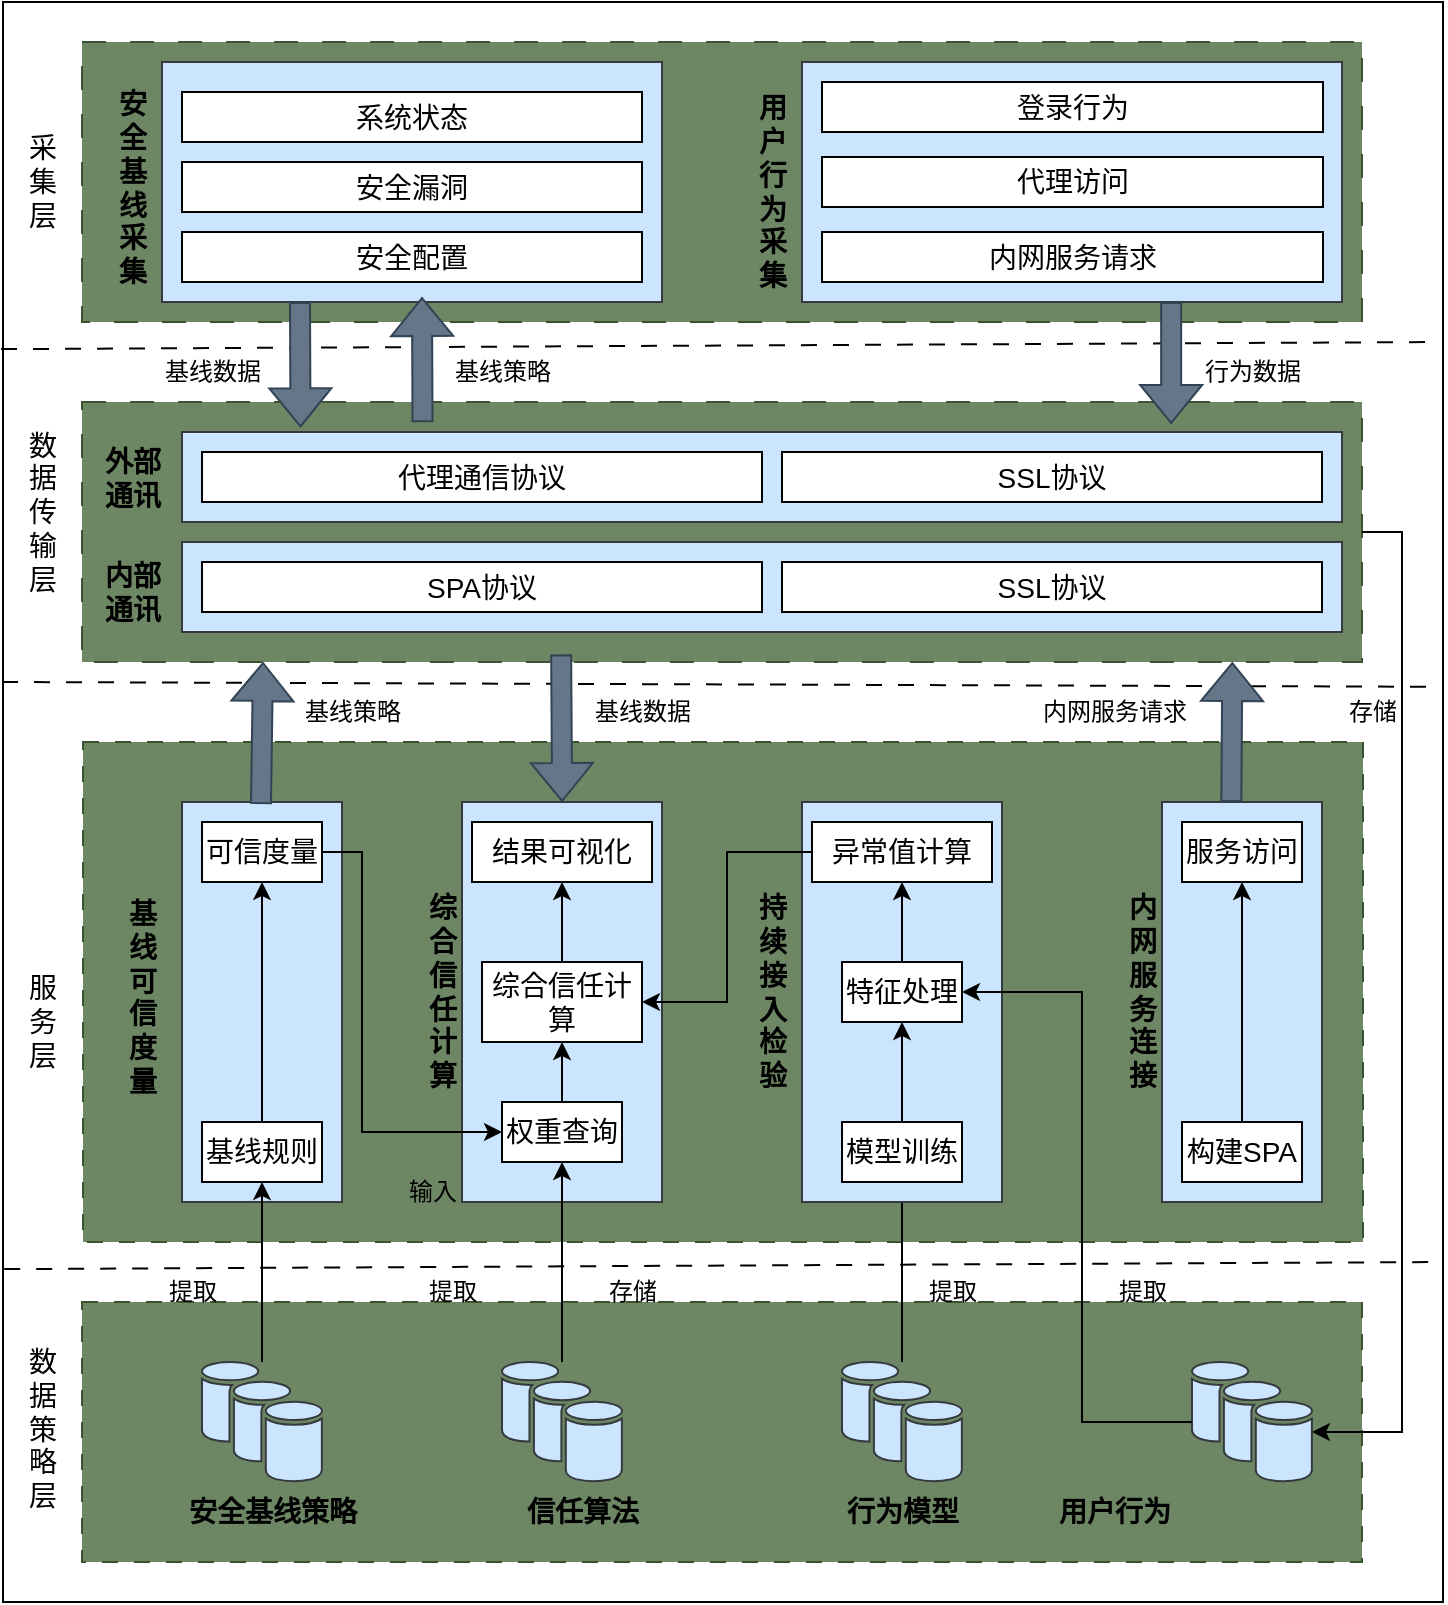 <mxfile version="24.2.2" type="github">
  <diagram name="第 1 页" id="ms9--4vIe1txsoRL8aFu">
    <mxGraphModel dx="1136" dy="1747" grid="1" gridSize="10" guides="1" tooltips="1" connect="1" arrows="1" fold="1" page="1" pageScale="1" pageWidth="827" pageHeight="1169" math="0" shadow="0">
      <root>
        <mxCell id="0" />
        <mxCell id="1" parent="0" />
        <mxCell id="uTqP-Y-jselss-Khx-P8-10" value="" style="rounded=0;whiteSpace=wrap;html=1;fontSize=14;" parent="1" vertex="1">
          <mxGeometry x="80.5" y="-40" width="720" height="800" as="geometry" />
        </mxCell>
        <mxCell id="uTqP-Y-jselss-Khx-P8-43" value="" style="rounded=0;whiteSpace=wrap;html=1;fillColor=#6d8764;strokeColor=#3A5431;fontColor=#ffffff;dashed=1;dashPattern=12 12;" parent="1" vertex="1">
          <mxGeometry x="120" y="160" width="640" height="130" as="geometry" />
        </mxCell>
        <mxCell id="uTqP-Y-jselss-Khx-P8-3" value="&lt;font style=&quot;font-size: 14px;&quot;&gt;&lt;br style=&quot;font-size: 14px;&quot;&gt;数&lt;br&gt;据&lt;br&gt;策&lt;br&gt;略&lt;br&gt;层&lt;/font&gt;" style="text;html=1;align=center;verticalAlign=middle;resizable=0;points=[];autosize=1;strokeColor=none;fillColor=none;rotation=0;fontSize=14;" parent="1" vertex="1">
          <mxGeometry x="80" y="610" width="40" height="110" as="geometry" />
        </mxCell>
        <mxCell id="uTqP-Y-jselss-Khx-P8-21" value="" style="endArrow=none;html=1;rounded=0;exitX=0.004;exitY=0.388;exitDx=0;exitDy=0;exitPerimeter=0;fontSize=14;dashed=1;dashPattern=8 8;" parent="1" edge="1">
          <mxGeometry width="50" height="50" relative="1" as="geometry">
            <mxPoint x="79.5" y="133.56" as="sourcePoint" />
            <mxPoint x="799" y="130" as="targetPoint" />
          </mxGeometry>
        </mxCell>
        <mxCell id="uTqP-Y-jselss-Khx-P8-23" value="" style="rounded=0;whiteSpace=wrap;html=1;fillColor=#6d8764;strokeColor=#3A5431;fontColor=#ffffff;dashed=1;fontSize=14;dashPattern=12 12;" parent="1" vertex="1">
          <mxGeometry x="120" y="-20" width="640" height="140" as="geometry" />
        </mxCell>
        <mxCell id="uTqP-Y-jselss-Khx-P8-29" value="" style="rounded=0;whiteSpace=wrap;html=1;fillColor=#6d8764;strokeColor=#3A5431;fontColor=#ffffff;dashed=1;dashPattern=8 8;fontSize=14;" parent="1" vertex="1">
          <mxGeometry x="120.5" y="330" width="640" height="250" as="geometry" />
        </mxCell>
        <mxCell id="uTqP-Y-jselss-Khx-P8-30" value="" style="rounded=0;whiteSpace=wrap;html=1;fillColor=#6d8764;strokeColor=#3A5431;fontColor=#ffffff;dashed=1;dashPattern=8 8;fontSize=14;" parent="1" vertex="1">
          <mxGeometry x="120" y="610" width="640" height="130" as="geometry" />
        </mxCell>
        <mxCell id="uTqP-Y-jselss-Khx-P8-34" value="&lt;font style=&quot;font-size: 14px;&quot;&gt;服&lt;br style=&quot;font-size: 14px;&quot;&gt;务&lt;br style=&quot;font-size: 14px;&quot;&gt;层&lt;/font&gt;" style="text;html=1;align=center;verticalAlign=middle;resizable=0;points=[];autosize=1;strokeColor=none;fillColor=none;fontSize=14;" parent="1" vertex="1">
          <mxGeometry x="80" y="440" width="40" height="60" as="geometry" />
        </mxCell>
        <mxCell id="C6TuMmKUPCwCmDao4rbf-11" style="edgeStyle=orthogonalEdgeStyle;rounded=0;orthogonalLoop=1;jettySize=auto;html=1;exitX=1;exitY=0.5;exitDx=0;exitDy=0;" edge="1" parent="1" source="uTqP-Y-jselss-Khx-P8-43" target="uTqP-Y-jselss-Khx-P8-217">
          <mxGeometry relative="1" as="geometry">
            <Array as="points">
              <mxPoint x="780" y="225" />
              <mxPoint x="780" y="675" />
            </Array>
          </mxGeometry>
        </mxCell>
        <mxCell id="uTqP-Y-jselss-Khx-P8-35" value="&lt;font style=&quot;font-size: 14px;&quot;&gt;采&lt;br style=&quot;font-size: 14px;&quot;&gt;集&lt;br style=&quot;font-size: 14px;&quot;&gt;层&lt;/font&gt;" style="text;html=1;align=center;verticalAlign=middle;resizable=0;points=[];autosize=1;strokeColor=none;fillColor=none;fontSize=14;" parent="1" vertex="1">
          <mxGeometry x="80" y="20" width="40" height="60" as="geometry" />
        </mxCell>
        <mxCell id="DxdCswpseyvk_Ch9vkqe-7" value="" style="rounded=0;whiteSpace=wrap;html=1;fillColor=#cce5ff;strokeColor=#36393d;" parent="1" vertex="1">
          <mxGeometry x="660" y="360" width="80" height="200" as="geometry" />
        </mxCell>
        <mxCell id="uTqP-Y-jselss-Khx-P8-210" value="" style="rounded=0;whiteSpace=wrap;html=1;fillColor=#cce5ff;strokeColor=#36393d;fontSize=14;" parent="1" vertex="1">
          <mxGeometry x="170" y="175" width="580" height="45" as="geometry" />
        </mxCell>
        <mxCell id="uTqP-Y-jselss-Khx-P8-38" value="" style="rounded=0;whiteSpace=wrap;html=1;fillColor=#cce5ff;strokeColor=#36393d;fontSize=14;" parent="1" vertex="1">
          <mxGeometry x="160" y="-10" width="250" height="120" as="geometry" />
        </mxCell>
        <mxCell id="uTqP-Y-jselss-Khx-P8-54" value="安全配置" style="rounded=0;whiteSpace=wrap;html=1;fontSize=14;" parent="1" vertex="1">
          <mxGeometry x="170" y="75" width="230" height="25" as="geometry" />
        </mxCell>
        <mxCell id="uTqP-Y-jselss-Khx-P8-55" value="安全漏洞" style="rounded=0;whiteSpace=wrap;html=1;fontSize=14;" parent="1" vertex="1">
          <mxGeometry x="170" y="40" width="230" height="25" as="geometry" />
        </mxCell>
        <mxCell id="uTqP-Y-jselss-Khx-P8-68" value="数&lt;br&gt;据&lt;br&gt;传&lt;br&gt;输&lt;br&gt;层" style="text;html=1;align=center;verticalAlign=middle;resizable=0;points=[];autosize=1;strokeColor=none;fillColor=none;fontSize=14;" parent="1" vertex="1">
          <mxGeometry x="80" y="165" width="40" height="100" as="geometry" />
        </mxCell>
        <mxCell id="uTqP-Y-jselss-Khx-P8-72" style="edgeStyle=orthogonalEdgeStyle;rounded=0;orthogonalLoop=1;jettySize=auto;html=1;exitX=0.5;exitY=1;exitDx=0;exitDy=0;fontSize=14;" parent="1" source="uTqP-Y-jselss-Khx-P8-54" target="uTqP-Y-jselss-Khx-P8-54" edge="1">
          <mxGeometry relative="1" as="geometry" />
        </mxCell>
        <mxCell id="uTqP-Y-jselss-Khx-P8-123" value="" style="sketch=0;shadow=0;dashed=0;html=1;labelPosition=center;verticalLabelPosition=bottom;verticalAlign=top;outlineConnect=0;align=center;shape=mxgraph.office.databases.database_availability_group;fontSize=14;fillColor=#cce5ff;strokeColor=#36393d;" parent="1" vertex="1">
          <mxGeometry x="180" y="640" width="60" height="60" as="geometry" />
        </mxCell>
        <mxCell id="uTqP-Y-jselss-Khx-P8-139" value="&lt;b style=&quot;font-size: 14px;&quot;&gt;安&lt;/b&gt;&lt;div&gt;&lt;b style=&quot;font-size: 14px;&quot;&gt;全&lt;/b&gt;&lt;/div&gt;&lt;div&gt;&lt;b style=&quot;font-size: 14px;&quot;&gt;基&lt;br style=&quot;font-size: 14px;&quot;&gt;&lt;span style=&quot;font-size: 14px;&quot;&gt;线&lt;br style=&quot;font-size: 14px;&quot;&gt;&lt;/span&gt;&lt;span style=&quot;font-size: 14px;&quot;&gt;采&lt;br style=&quot;font-size: 14px;&quot;&gt;&lt;/span&gt;&lt;span style=&quot;font-size: 14px;&quot;&gt;集&lt;/span&gt;&lt;/b&gt;&lt;/div&gt;" style="text;html=1;align=center;verticalAlign=middle;resizable=0;points=[];autosize=1;strokeColor=none;fillColor=none;fontSize=14;" parent="1" vertex="1">
          <mxGeometry x="125" y="-2.5" width="40" height="110" as="geometry" />
        </mxCell>
        <mxCell id="uTqP-Y-jselss-Khx-P8-141" value="" style="rounded=0;whiteSpace=wrap;html=1;fillColor=#cce5ff;strokeColor=#36393d;fontSize=14;" parent="1" vertex="1">
          <mxGeometry x="480" y="-10" width="270" height="120" as="geometry" />
        </mxCell>
        <mxCell id="uTqP-Y-jselss-Khx-P8-188" value="&lt;b style=&quot;font-size: 14px;&quot;&gt;&lt;span style=&quot;font-size: 14px;&quot;&gt;用&lt;/span&gt;&lt;/b&gt;&lt;div&gt;&lt;b style=&quot;font-size: 14px;&quot;&gt;&lt;span style=&quot;font-size: 14px;&quot;&gt;户&lt;/span&gt;&lt;/b&gt;&lt;/div&gt;&lt;div&gt;&lt;b style=&quot;font-size: 14px;&quot;&gt;&lt;span style=&quot;font-size: 14px;&quot;&gt;行&lt;br style=&quot;font-size: 14px;&quot;&gt;为&lt;br style=&quot;font-size: 14px;&quot;&gt;&lt;/span&gt;&lt;span style=&quot;font-size: 14px;&quot;&gt;采&lt;br style=&quot;font-size: 14px;&quot;&gt;&lt;/span&gt;&lt;span style=&quot;font-size: 14px;&quot;&gt;集&lt;/span&gt;&lt;/b&gt;&lt;/div&gt;" style="text;html=1;align=center;verticalAlign=middle;resizable=0;points=[];autosize=1;strokeColor=none;fillColor=none;fontSize=14;" parent="1" vertex="1">
          <mxGeometry x="445" width="40" height="110" as="geometry" />
        </mxCell>
        <mxCell id="uTqP-Y-jselss-Khx-P8-195" value="&lt;span style=&quot;font-size: 14px;&quot;&gt;&lt;b&gt;持&lt;br&gt;续&lt;br&gt;接&lt;br&gt;入&lt;br&gt;检&lt;br&gt;验&lt;/b&gt;&lt;/span&gt;" style="text;html=1;align=center;verticalAlign=middle;resizable=0;points=[];autosize=1;strokeColor=none;fillColor=none;" parent="1" vertex="1">
          <mxGeometry x="445" y="400" width="40" height="110" as="geometry" />
        </mxCell>
        <mxCell id="uTqP-Y-jselss-Khx-P8-201" value="" style="sketch=0;shadow=0;dashed=0;html=1;strokeColor=#36393d;fillColor=#cce5ff;labelPosition=center;verticalLabelPosition=bottom;verticalAlign=top;outlineConnect=0;align=center;shape=mxgraph.office.databases.database_availability_group;fontSize=14;" parent="1" vertex="1">
          <mxGeometry x="330" y="640" width="60" height="60" as="geometry" />
        </mxCell>
        <mxCell id="uTqP-Y-jselss-Khx-P8-202" value="内网服务请求" style="rounded=0;whiteSpace=wrap;html=1;fontSize=14;" parent="1" vertex="1">
          <mxGeometry x="490" y="75" width="250.5" height="25" as="geometry" />
        </mxCell>
        <mxCell id="uTqP-Y-jselss-Khx-P8-203" value="代理访问" style="rounded=0;whiteSpace=wrap;html=1;fontSize=14;" parent="1" vertex="1">
          <mxGeometry x="490" y="37.5" width="250.5" height="25" as="geometry" />
        </mxCell>
        <mxCell id="uTqP-Y-jselss-Khx-P8-204" value="登录行为" style="rounded=0;whiteSpace=wrap;html=1;fontSize=14;" parent="1" vertex="1">
          <mxGeometry x="490" width="250.5" height="25" as="geometry" />
        </mxCell>
        <mxCell id="uTqP-Y-jselss-Khx-P8-206" value="系统状态" style="rounded=0;whiteSpace=wrap;html=1;fontSize=14;" parent="1" vertex="1">
          <mxGeometry x="170" y="5" width="230" height="25" as="geometry" />
        </mxCell>
        <mxCell id="uTqP-Y-jselss-Khx-P8-211" value="&lt;span style=&quot;font-size: 14px;&quot;&gt;&lt;b&gt;外部&lt;br&gt;通讯&lt;br&gt;&lt;/b&gt;&lt;/span&gt;" style="text;html=1;align=center;verticalAlign=middle;resizable=0;points=[];autosize=1;strokeColor=none;fillColor=none;" parent="1" vertex="1">
          <mxGeometry x="120" y="172.5" width="50" height="50" as="geometry" />
        </mxCell>
        <mxCell id="uTqP-Y-jselss-Khx-P8-213" value="&lt;b&gt;&lt;font style=&quot;font-size: 14px;&quot;&gt;信任算法&lt;/font&gt;&lt;/b&gt;" style="text;html=1;align=center;verticalAlign=middle;resizable=0;points=[];autosize=1;strokeColor=none;fillColor=none;" parent="1" vertex="1">
          <mxGeometry x="330" y="700" width="80" height="30" as="geometry" />
        </mxCell>
        <mxCell id="uTqP-Y-jselss-Khx-P8-215" value="&lt;span style=&quot;font-size: 14px;&quot;&gt;&lt;b&gt;用户行为&lt;/b&gt;&lt;/span&gt;" style="text;html=1;align=center;verticalAlign=middle;resizable=0;points=[];autosize=1;strokeColor=none;fillColor=none;" parent="1" vertex="1">
          <mxGeometry x="595.5" y="700" width="80" height="30" as="geometry" />
        </mxCell>
        <mxCell id="uTqP-Y-jselss-Khx-P8-216" value="&lt;b&gt;&lt;font style=&quot;font-size: 14px;&quot;&gt;行为模型&lt;/font&gt;&lt;/b&gt;" style="text;html=1;align=center;verticalAlign=middle;resizable=0;points=[];autosize=1;strokeColor=none;fillColor=none;" parent="1" vertex="1">
          <mxGeometry x="490" y="700" width="80" height="30" as="geometry" />
        </mxCell>
        <mxCell id="uTqP-Y-jselss-Khx-P8-217" value="" style="sketch=0;shadow=0;dashed=0;html=1;strokeColor=#36393d;fillColor=#cce5ff;labelPosition=center;verticalLabelPosition=bottom;verticalAlign=top;outlineConnect=0;align=center;shape=mxgraph.office.databases.database_availability_group;fontSize=14;" parent="1" vertex="1">
          <mxGeometry x="675" y="640" width="60" height="60" as="geometry" />
        </mxCell>
        <mxCell id="C6TuMmKUPCwCmDao4rbf-17" style="edgeStyle=orthogonalEdgeStyle;rounded=0;orthogonalLoop=1;jettySize=auto;html=1;entryX=0.5;entryY=1;entryDx=0;entryDy=0;" edge="1" parent="1" source="uTqP-Y-jselss-Khx-P8-218" target="uTqP-Y-jselss-Khx-P8-221">
          <mxGeometry relative="1" as="geometry" />
        </mxCell>
        <mxCell id="uTqP-Y-jselss-Khx-P8-218" value="" style="sketch=0;shadow=0;dashed=0;html=1;strokeColor=#36393d;fillColor=#cce5ff;labelPosition=center;verticalLabelPosition=bottom;verticalAlign=top;outlineConnect=0;align=center;shape=mxgraph.office.databases.database_availability_group;fontSize=14;" parent="1" vertex="1">
          <mxGeometry x="500" y="640" width="60" height="60" as="geometry" />
        </mxCell>
        <mxCell id="uTqP-Y-jselss-Khx-P8-219" value="&lt;span style=&quot;font-size: 14px;&quot;&gt;&lt;b&gt;安全基线策略&lt;/b&gt;&lt;/span&gt;" style="text;html=1;align=center;verticalAlign=middle;resizable=0;points=[];autosize=1;strokeColor=none;fillColor=none;" parent="1" vertex="1">
          <mxGeometry x="160" y="700" width="110" height="30" as="geometry" />
        </mxCell>
        <mxCell id="uTqP-Y-jselss-Khx-P8-238" value="" style="rounded=0;whiteSpace=wrap;html=1;fillColor=#cce5ff;strokeColor=#36393d;fontSize=14;" parent="1" vertex="1">
          <mxGeometry x="170" y="230" width="580" height="45" as="geometry" />
        </mxCell>
        <mxCell id="uTqP-Y-jselss-Khx-P8-239" value="&lt;span style=&quot;font-size: 14px;&quot;&gt;&lt;b&gt;内部&lt;br&gt;通讯&lt;br&gt;&lt;/b&gt;&lt;/span&gt;" style="text;html=1;align=center;verticalAlign=middle;resizable=0;points=[];autosize=1;strokeColor=none;fillColor=none;" parent="1" vertex="1">
          <mxGeometry x="120" y="230" width="50" height="50" as="geometry" />
        </mxCell>
        <mxCell id="uTqP-Y-jselss-Khx-P8-240" value="&lt;font style=&quot;font-size: 14px;&quot;&gt;代理通信协议&lt;/font&gt;" style="rounded=0;whiteSpace=wrap;html=1;" parent="1" vertex="1">
          <mxGeometry x="180" y="185" width="280" height="25" as="geometry" />
        </mxCell>
        <mxCell id="uTqP-Y-jselss-Khx-P8-244" value="&lt;font style=&quot;font-size: 14px;&quot;&gt;SPA协议&lt;/font&gt;" style="rounded=0;whiteSpace=wrap;html=1;" parent="1" vertex="1">
          <mxGeometry x="180" y="240" width="280" height="25" as="geometry" />
        </mxCell>
        <mxCell id="uTqP-Y-jselss-Khx-P8-246" value="&lt;font style=&quot;font-size: 14px;&quot;&gt;SSL协议&lt;/font&gt;" style="rounded=0;whiteSpace=wrap;html=1;" parent="1" vertex="1">
          <mxGeometry x="470" y="240" width="270" height="25" as="geometry" />
        </mxCell>
        <mxCell id="uTqP-Y-jselss-Khx-P8-272" value="" style="endArrow=none;html=1;rounded=0;entryX=0.999;entryY=0.428;entryDx=0;entryDy=0;entryPerimeter=0;fontSize=14;dashed=1;dashPattern=8 8;" parent="1" target="uTqP-Y-jselss-Khx-P8-10" edge="1">
          <mxGeometry width="50" height="50" relative="1" as="geometry">
            <mxPoint x="80" y="300" as="sourcePoint" />
            <mxPoint x="799.4" y="300" as="targetPoint" />
          </mxGeometry>
        </mxCell>
        <mxCell id="DxdCswpseyvk_Ch9vkqe-1" value="&lt;span style=&quot;font-size: 14px;&quot;&gt;&lt;b&gt;综&lt;/b&gt;&lt;/span&gt;&lt;div&gt;&lt;span style=&quot;font-size: 14px;&quot;&gt;&lt;b&gt;合&lt;/b&gt;&lt;/span&gt;&lt;/div&gt;&lt;div&gt;&lt;span style=&quot;font-size: 14px;&quot;&gt;&lt;b&gt;信&lt;/b&gt;&lt;/span&gt;&lt;/div&gt;&lt;div&gt;&lt;span style=&quot;font-size: 14px;&quot;&gt;&lt;b&gt;任&lt;/b&gt;&lt;/span&gt;&lt;/div&gt;&lt;div&gt;&lt;span style=&quot;font-size: 14px;&quot;&gt;&lt;b&gt;计&lt;/b&gt;&lt;/span&gt;&lt;/div&gt;&lt;div&gt;&lt;span style=&quot;font-size: 14px;&quot;&gt;&lt;b&gt;算&lt;/b&gt;&lt;/span&gt;&lt;/div&gt;" style="text;html=1;align=center;verticalAlign=middle;resizable=0;points=[];autosize=1;strokeColor=none;fillColor=none;" parent="1" vertex="1">
          <mxGeometry x="280" y="400" width="40" height="110" as="geometry" />
        </mxCell>
        <mxCell id="DxdCswpseyvk_Ch9vkqe-6" value="&lt;span style=&quot;font-size: 14px;&quot;&gt;&lt;b&gt;基&lt;/b&gt;&lt;/span&gt;&lt;div&gt;&lt;span style=&quot;font-size: 14px;&quot;&gt;&lt;b&gt;线&lt;/b&gt;&lt;/span&gt;&lt;/div&gt;&lt;div&gt;&lt;span style=&quot;font-size: 14px;&quot;&gt;&lt;b&gt;可&lt;/b&gt;&lt;/span&gt;&lt;/div&gt;&lt;div&gt;&lt;span style=&quot;font-size: 14px;&quot;&gt;&lt;b&gt;信&lt;/b&gt;&lt;/span&gt;&lt;/div&gt;&lt;div&gt;&lt;span style=&quot;font-size: 14px;&quot;&gt;&lt;b&gt;度&lt;/b&gt;&lt;/span&gt;&lt;/div&gt;&lt;div&gt;&lt;span style=&quot;font-size: 14px;&quot;&gt;&lt;b&gt;量&lt;/b&gt;&lt;/span&gt;&lt;/div&gt;&lt;div&gt;&lt;br&gt;&lt;/div&gt;" style="text;html=1;align=center;verticalAlign=middle;resizable=0;points=[];autosize=1;strokeColor=none;fillColor=none;" parent="1" vertex="1">
          <mxGeometry x="130" y="400" width="40" height="130" as="geometry" />
        </mxCell>
        <mxCell id="DxdCswpseyvk_Ch9vkqe-25" value="" style="rounded=0;whiteSpace=wrap;html=1;fillColor=#cce5ff;strokeColor=#36393d;" parent="1" vertex="1">
          <mxGeometry x="310" y="360" width="100" height="200" as="geometry" />
        </mxCell>
        <mxCell id="DxdCswpseyvk_Ch9vkqe-75" value="" style="edgeStyle=orthogonalEdgeStyle;rounded=0;orthogonalLoop=1;jettySize=auto;html=1;" parent="1" source="uTqP-Y-jselss-Khx-P8-201" target="DxdCswpseyvk_Ch9vkqe-27" edge="1">
          <mxGeometry relative="1" as="geometry" />
        </mxCell>
        <mxCell id="mElpV_ZJZSHDwFUQlrxw-3" value="" style="edgeStyle=orthogonalEdgeStyle;rounded=0;orthogonalLoop=1;jettySize=auto;html=1;" parent="1" source="DxdCswpseyvk_Ch9vkqe-27" target="DxdCswpseyvk_Ch9vkqe-26" edge="1">
          <mxGeometry relative="1" as="geometry" />
        </mxCell>
        <mxCell id="DxdCswpseyvk_Ch9vkqe-27" value="权重查询" style="whiteSpace=wrap;html=1;fontSize=14;verticalAlign=middle;sketch=0;shadow=0;dashed=0;" parent="1" vertex="1">
          <mxGeometry x="330" y="510" width="60" height="30" as="geometry" />
        </mxCell>
        <mxCell id="DxdCswpseyvk_Ch9vkqe-28" value="结果可视化" style="whiteSpace=wrap;html=1;fontSize=14;rounded=0;" parent="1" vertex="1">
          <mxGeometry x="315" y="370" width="90" height="30" as="geometry" />
        </mxCell>
        <mxCell id="DxdCswpseyvk_Ch9vkqe-32" value="" style="rounded=0;whiteSpace=wrap;html=1;fillColor=#cce5ff;strokeColor=#36393d;" parent="1" vertex="1">
          <mxGeometry x="480" y="360" width="100" height="200" as="geometry" />
        </mxCell>
        <mxCell id="mElpV_ZJZSHDwFUQlrxw-22" value="" style="edgeStyle=orthogonalEdgeStyle;rounded=0;orthogonalLoop=1;jettySize=auto;html=1;" parent="1" source="DxdCswpseyvk_Ch9vkqe-35" target="mElpV_ZJZSHDwFUQlrxw-15" edge="1">
          <mxGeometry relative="1" as="geometry" />
        </mxCell>
        <mxCell id="C6TuMmKUPCwCmDao4rbf-15" style="edgeStyle=orthogonalEdgeStyle;rounded=0;orthogonalLoop=1;jettySize=auto;html=1;entryX=1;entryY=0.5;entryDx=0;entryDy=0;" edge="1" parent="1" source="uTqP-Y-jselss-Khx-P8-217" target="uTqP-Y-jselss-Khx-P8-51">
          <mxGeometry relative="1" as="geometry">
            <Array as="points">
              <mxPoint x="620" y="670" />
              <mxPoint x="620" y="455" />
            </Array>
          </mxGeometry>
        </mxCell>
        <mxCell id="DxdCswpseyvk_Ch9vkqe-35" value="构建SPA" style="whiteSpace=wrap;html=1;fontSize=14;rounded=0;" parent="1" vertex="1">
          <mxGeometry x="670" y="520" width="60" height="30" as="geometry" />
        </mxCell>
        <mxCell id="DxdCswpseyvk_Ch9vkqe-41" value="" style="rounded=0;whiteSpace=wrap;html=1;fillColor=#cce5ff;strokeColor=#36393d;" parent="1" vertex="1">
          <mxGeometry x="170" y="360" width="80" height="200" as="geometry" />
        </mxCell>
        <mxCell id="C6TuMmKUPCwCmDao4rbf-12" style="edgeStyle=orthogonalEdgeStyle;rounded=0;orthogonalLoop=1;jettySize=auto;html=1;entryX=0;entryY=0.5;entryDx=0;entryDy=0;" edge="1" parent="1" source="DxdCswpseyvk_Ch9vkqe-42" target="DxdCswpseyvk_Ch9vkqe-27">
          <mxGeometry relative="1" as="geometry">
            <Array as="points">
              <mxPoint x="260" y="385" />
              <mxPoint x="260" y="525" />
            </Array>
          </mxGeometry>
        </mxCell>
        <mxCell id="DxdCswpseyvk_Ch9vkqe-42" value="可信度量" style="rounded=0;whiteSpace=wrap;html=1;fontSize=14;" parent="1" vertex="1">
          <mxGeometry x="180" y="370" width="60" height="30" as="geometry" />
        </mxCell>
        <mxCell id="DxdCswpseyvk_Ch9vkqe-76" value="" style="edgeStyle=orthogonalEdgeStyle;rounded=0;orthogonalLoop=1;jettySize=auto;html=1;" parent="1" source="uTqP-Y-jselss-Khx-P8-123" target="DxdCswpseyvk_Ch9vkqe-43" edge="1">
          <mxGeometry relative="1" as="geometry" />
        </mxCell>
        <mxCell id="b1lUqJH5g1yR3QW052wO-4" value="" style="edgeStyle=orthogonalEdgeStyle;rounded=0;orthogonalLoop=1;jettySize=auto;html=1;" parent="1" source="DxdCswpseyvk_Ch9vkqe-43" target="DxdCswpseyvk_Ch9vkqe-42" edge="1">
          <mxGeometry relative="1" as="geometry" />
        </mxCell>
        <mxCell id="DxdCswpseyvk_Ch9vkqe-43" value="基线规则" style="whiteSpace=wrap;html=1;fontSize=14;verticalAlign=middle;sketch=0;shadow=0;dashed=0;" parent="1" vertex="1">
          <mxGeometry x="180" y="520" width="60" height="30" as="geometry" />
        </mxCell>
        <mxCell id="leUkdMmYNfDMrdS2uC6X-3" value="" style="endArrow=none;html=1;rounded=0;exitX=0.004;exitY=0.388;exitDx=0;exitDy=0;exitPerimeter=0;entryX=1.003;entryY=0.375;entryDx=0;entryDy=0;entryPerimeter=0;fontSize=14;dashed=1;dashPattern=8 8;" parent="1" edge="1">
          <mxGeometry width="50" height="50" relative="1" as="geometry">
            <mxPoint x="81.1" y="593.56" as="sourcePoint" />
            <mxPoint x="800.5" y="590" as="targetPoint" />
          </mxGeometry>
        </mxCell>
        <mxCell id="leUkdMmYNfDMrdS2uC6X-16" value="" style="shape=flexArrow;endArrow=classic;html=1;rounded=0;exitX=0.5;exitY=1;exitDx=0;exitDy=0;entryX=0.147;entryY=-0.052;entryDx=0;entryDy=0;entryPerimeter=0;fillColor=#647687;strokeColor=#314354;" parent="1" edge="1">
          <mxGeometry width="50" height="50" relative="1" as="geometry">
            <mxPoint x="229" y="110" as="sourcePoint" />
            <mxPoint x="229.26" y="172.66" as="targetPoint" />
          </mxGeometry>
        </mxCell>
        <mxCell id="leUkdMmYNfDMrdS2uC6X-18" value="" style="shape=flexArrow;endArrow=classic;html=1;rounded=0;exitX=0.5;exitY=1;exitDx=0;exitDy=0;entryX=0.147;entryY=-0.052;entryDx=0;entryDy=0;entryPerimeter=0;fillColor=#647687;strokeColor=#314354;" parent="1" edge="1">
          <mxGeometry width="50" height="50" relative="1" as="geometry">
            <mxPoint x="664.58" y="110" as="sourcePoint" />
            <mxPoint x="664.58" y="171" as="targetPoint" />
          </mxGeometry>
        </mxCell>
        <mxCell id="leUkdMmYNfDMrdS2uC6X-28" value="基线数据" style="text;html=1;align=center;verticalAlign=middle;resizable=0;points=[];autosize=1;strokeColor=none;fillColor=none;" parent="1" vertex="1">
          <mxGeometry x="150" y="130" width="70" height="30" as="geometry" />
        </mxCell>
        <mxCell id="leUkdMmYNfDMrdS2uC6X-30" value="行为数据" style="text;html=1;align=center;verticalAlign=middle;resizable=0;points=[];autosize=1;strokeColor=none;fillColor=none;" parent="1" vertex="1">
          <mxGeometry x="670" y="130" width="70" height="30" as="geometry" />
        </mxCell>
        <mxCell id="leUkdMmYNfDMrdS2uC6X-37" value="基线策略" style="text;html=1;align=center;verticalAlign=middle;resizable=0;points=[];autosize=1;strokeColor=none;fillColor=none;" parent="1" vertex="1">
          <mxGeometry x="220" y="300" width="70" height="30" as="geometry" />
        </mxCell>
        <mxCell id="leUkdMmYNfDMrdS2uC6X-140" value="&lt;div&gt;&lt;span style=&quot;font-size: 14px;&quot;&gt;&lt;b&gt;内&lt;/b&gt;&lt;/span&gt;&lt;/div&gt;&lt;div&gt;&lt;span style=&quot;font-size: 14px;&quot;&gt;&lt;b&gt;网&lt;/b&gt;&lt;/span&gt;&lt;/div&gt;&lt;span style=&quot;font-size: 14px;&quot;&gt;&lt;b&gt;服&lt;/b&gt;&lt;/span&gt;&lt;div&gt;&lt;span style=&quot;font-size: 14px;&quot;&gt;&lt;b&gt;务&lt;/b&gt;&lt;/span&gt;&lt;/div&gt;&lt;div&gt;&lt;span style=&quot;font-size: 14px;&quot;&gt;&lt;b&gt;连&lt;/b&gt;&lt;/span&gt;&lt;/div&gt;&lt;div&gt;&lt;span style=&quot;font-size: 14px;&quot;&gt;&lt;b&gt;接&lt;/b&gt;&lt;/span&gt;&lt;/div&gt;" style="text;html=1;align=center;verticalAlign=middle;resizable=0;points=[];autosize=1;strokeColor=none;fillColor=none;" parent="1" vertex="1">
          <mxGeometry x="630" y="400" width="40" height="110" as="geometry" />
        </mxCell>
        <mxCell id="mElpV_ZJZSHDwFUQlrxw-16" value="" style="edgeStyle=orthogonalEdgeStyle;rounded=0;orthogonalLoop=1;jettySize=auto;html=1;entryX=0.5;entryY=1;entryDx=0;entryDy=0;" parent="1" source="uTqP-Y-jselss-Khx-P8-221" target="uTqP-Y-jselss-Khx-P8-51" edge="1">
          <mxGeometry relative="1" as="geometry" />
        </mxCell>
        <mxCell id="uTqP-Y-jselss-Khx-P8-221" value="模型训练" style="whiteSpace=wrap;html=1;fontSize=14;verticalAlign=middle;sketch=0;shadow=0;dashed=0;" parent="1" vertex="1">
          <mxGeometry x="500" y="520" width="60" height="30" as="geometry" />
        </mxCell>
        <mxCell id="mElpV_ZJZSHDwFUQlrxw-18" value="" style="edgeStyle=orthogonalEdgeStyle;rounded=0;orthogonalLoop=1;jettySize=auto;html=1;" parent="1" source="uTqP-Y-jselss-Khx-P8-51" target="uTqP-Y-jselss-Khx-P8-225" edge="1">
          <mxGeometry relative="1" as="geometry" />
        </mxCell>
        <mxCell id="uTqP-Y-jselss-Khx-P8-51" value="特征处理" style="rounded=0;whiteSpace=wrap;html=1;fontSize=14;" parent="1" vertex="1">
          <mxGeometry x="500" y="440" width="60" height="30" as="geometry" />
        </mxCell>
        <mxCell id="C6TuMmKUPCwCmDao4rbf-7" style="edgeStyle=orthogonalEdgeStyle;rounded=0;orthogonalLoop=1;jettySize=auto;html=1;entryX=1;entryY=0.5;entryDx=0;entryDy=0;" edge="1" parent="1" source="uTqP-Y-jselss-Khx-P8-225" target="DxdCswpseyvk_Ch9vkqe-26">
          <mxGeometry relative="1" as="geometry" />
        </mxCell>
        <mxCell id="uTqP-Y-jselss-Khx-P8-225" value="异常值计算" style="whiteSpace=wrap;html=1;fontSize=14;rounded=0;" parent="1" vertex="1">
          <mxGeometry x="485" y="370" width="90" height="30" as="geometry" />
        </mxCell>
        <mxCell id="leUkdMmYNfDMrdS2uC6X-146" value="输入" style="text;html=1;align=center;verticalAlign=middle;resizable=0;points=[];autosize=1;strokeColor=none;fillColor=none;" parent="1" vertex="1">
          <mxGeometry x="270" y="540" width="50" height="30" as="geometry" />
        </mxCell>
        <mxCell id="leUkdMmYNfDMrdS2uC6X-149" value="存储" style="text;html=1;align=center;verticalAlign=middle;resizable=0;points=[];autosize=1;strokeColor=none;fillColor=none;" parent="1" vertex="1">
          <mxGeometry x="370" y="590" width="50" height="30" as="geometry" />
        </mxCell>
        <mxCell id="leUkdMmYNfDMrdS2uC6X-155" value="提取" style="text;html=1;align=center;verticalAlign=middle;resizable=0;points=[];autosize=1;strokeColor=none;fillColor=none;" parent="1" vertex="1">
          <mxGeometry x="150" y="590" width="50" height="30" as="geometry" />
        </mxCell>
        <mxCell id="leUkdMmYNfDMrdS2uC6X-156" value="存储" style="text;html=1;align=center;verticalAlign=middle;resizable=0;points=[];autosize=1;strokeColor=none;fillColor=none;" parent="1" vertex="1">
          <mxGeometry x="740" y="300" width="50" height="30" as="geometry" />
        </mxCell>
        <mxCell id="mElpV_ZJZSHDwFUQlrxw-2" value="" style="edgeStyle=orthogonalEdgeStyle;rounded=0;orthogonalLoop=1;jettySize=auto;html=1;entryX=0.5;entryY=1;entryDx=0;entryDy=0;" parent="1" source="DxdCswpseyvk_Ch9vkqe-26" target="DxdCswpseyvk_Ch9vkqe-28" edge="1">
          <mxGeometry relative="1" as="geometry">
            <Array as="points" />
            <mxPoint x="680" y="675" as="sourcePoint" />
            <mxPoint x="320" y="400" as="targetPoint" />
          </mxGeometry>
        </mxCell>
        <mxCell id="DxdCswpseyvk_Ch9vkqe-26" value="综合信任计算" style="rounded=0;whiteSpace=wrap;html=1;fontSize=14;" parent="1" vertex="1">
          <mxGeometry x="320" y="440" width="80" height="40" as="geometry" />
        </mxCell>
        <mxCell id="mElpV_ZJZSHDwFUQlrxw-10" value="提取" style="text;html=1;align=center;verticalAlign=middle;resizable=0;points=[];autosize=1;strokeColor=none;fillColor=none;" parent="1" vertex="1">
          <mxGeometry x="280" y="590" width="50" height="30" as="geometry" />
        </mxCell>
        <mxCell id="mElpV_ZJZSHDwFUQlrxw-13" value="提取" style="text;html=1;align=center;verticalAlign=middle;resizable=0;points=[];autosize=1;strokeColor=none;fillColor=none;" parent="1" vertex="1">
          <mxGeometry x="530" y="590" width="50" height="30" as="geometry" />
        </mxCell>
        <mxCell id="mElpV_ZJZSHDwFUQlrxw-14" value="提取" style="text;html=1;align=center;verticalAlign=middle;resizable=0;points=[];autosize=1;strokeColor=none;fillColor=none;" parent="1" vertex="1">
          <mxGeometry x="625" y="590" width="50" height="30" as="geometry" />
        </mxCell>
        <mxCell id="mElpV_ZJZSHDwFUQlrxw-15" value="服务访问" style="whiteSpace=wrap;html=1;fontSize=14;rounded=0;" parent="1" vertex="1">
          <mxGeometry x="670" y="370" width="60" height="30" as="geometry" />
        </mxCell>
        <mxCell id="mElpV_ZJZSHDwFUQlrxw-23" value="" style="shape=flexArrow;endArrow=classic;html=1;rounded=0;entryX=0.127;entryY=0.995;entryDx=0;entryDy=0;entryPerimeter=0;fillColor=#647687;strokeColor=#314354;" parent="1" edge="1">
          <mxGeometry width="50" height="50" relative="1" as="geometry">
            <mxPoint x="694.66" y="360" as="sourcePoint" />
            <mxPoint x="695.16" y="290" as="targetPoint" />
          </mxGeometry>
        </mxCell>
        <mxCell id="mElpV_ZJZSHDwFUQlrxw-24" value="内网服务请求" style="text;html=1;align=center;verticalAlign=middle;resizable=0;points=[];autosize=1;strokeColor=none;fillColor=none;" parent="1" vertex="1">
          <mxGeometry x="585.5" y="300" width="100" height="30" as="geometry" />
        </mxCell>
        <mxCell id="mElpV_ZJZSHDwFUQlrxw-25" value="" style="shape=flexArrow;endArrow=classic;html=1;rounded=0;exitX=0.5;exitY=1;exitDx=0;exitDy=0;entryX=0.147;entryY=-0.052;entryDx=0;entryDy=0;entryPerimeter=0;fillColor=#647687;strokeColor=#314354;" parent="1" edge="1">
          <mxGeometry width="50" height="50" relative="1" as="geometry">
            <mxPoint x="290.26" y="170.16" as="sourcePoint" />
            <mxPoint x="290" y="107.5" as="targetPoint" />
          </mxGeometry>
        </mxCell>
        <mxCell id="mElpV_ZJZSHDwFUQlrxw-28" value="基线策略" style="text;html=1;align=center;verticalAlign=middle;resizable=0;points=[];autosize=1;strokeColor=none;fillColor=none;" parent="1" vertex="1">
          <mxGeometry x="295" y="130" width="70" height="30" as="geometry" />
        </mxCell>
        <mxCell id="mElpV_ZJZSHDwFUQlrxw-37" value="&lt;font style=&quot;font-size: 14px;&quot;&gt;SSL协议&lt;/font&gt;" style="rounded=0;whiteSpace=wrap;html=1;" parent="1" vertex="1">
          <mxGeometry x="470" y="185" width="270" height="25" as="geometry" />
        </mxCell>
        <mxCell id="b1lUqJH5g1yR3QW052wO-6" value="" style="shape=flexArrow;endArrow=classic;html=1;rounded=0;exitX=0.5;exitY=1;exitDx=0;exitDy=0;entryX=0.127;entryY=0.995;entryDx=0;entryDy=0;entryPerimeter=0;fillColor=#647687;strokeColor=#314354;" parent="1" edge="1">
          <mxGeometry width="50" height="50" relative="1" as="geometry">
            <mxPoint x="209.5" y="361" as="sourcePoint" />
            <mxPoint x="210.5" y="290" as="targetPoint" />
          </mxGeometry>
        </mxCell>
        <mxCell id="C6TuMmKUPCwCmDao4rbf-5" value="" style="shape=flexArrow;endArrow=classic;html=1;rounded=0;exitX=0.374;exitY=0.991;exitDx=0;exitDy=0;entryX=0.147;entryY=-0.052;entryDx=0;entryDy=0;entryPerimeter=0;fillColor=#647687;strokeColor=#314354;exitPerimeter=0;" edge="1" parent="1">
          <mxGeometry width="50" height="50" relative="1" as="geometry">
            <mxPoint x="359.58" y="286.17" as="sourcePoint" />
            <mxPoint x="360.06" y="360.0" as="targetPoint" />
          </mxGeometry>
        </mxCell>
        <mxCell id="C6TuMmKUPCwCmDao4rbf-6" value="基线数据" style="text;html=1;align=center;verticalAlign=middle;resizable=0;points=[];autosize=1;strokeColor=none;fillColor=none;" vertex="1" parent="1">
          <mxGeometry x="365" y="300" width="70" height="30" as="geometry" />
        </mxCell>
      </root>
    </mxGraphModel>
  </diagram>
</mxfile>

